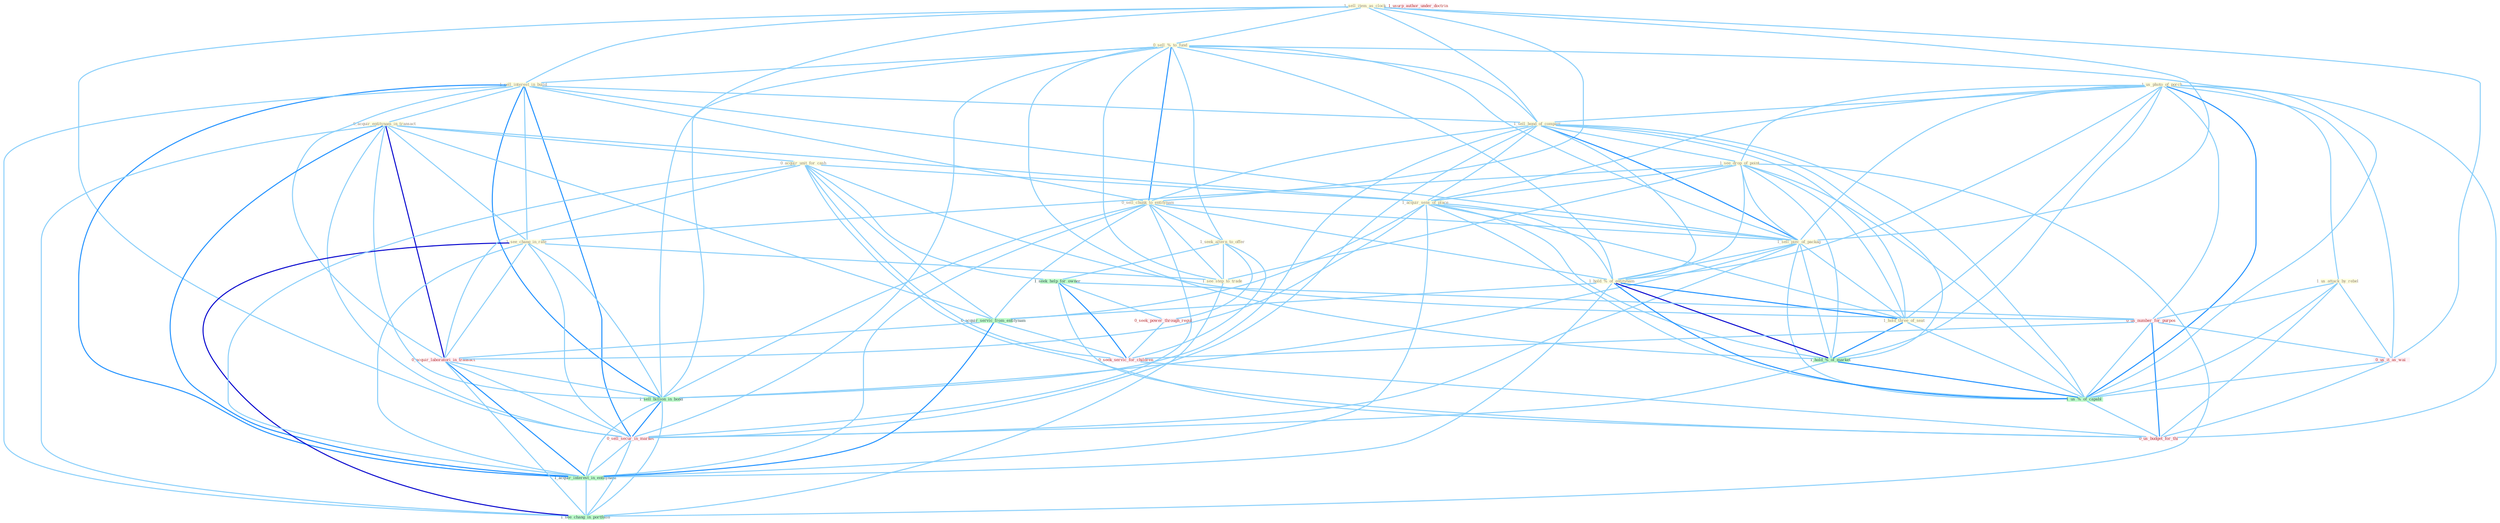 Graph G{ 
    node
    [shape=polygon,style=filled,width=.5,height=.06,color="#BDFCC9",fixedsize=true,fontsize=4,
    fontcolor="#2f4f4f"];
    {node
    [color="#ffffe0", fontcolor="#8b7d6b"] "1_sell_item_as_clock " "1_us_photo_of_porch " "0_sell_%_to_fund " "1_us_attack_by_rebel " "1_sell_interest_in_build " "0_acquir_entitynam_in_transact " "1_sell_bond_of_compani " "1_see_drop_of_point " "1_see_chang_in_rate " "0_sell_chunk_to_entitynam " "0_acquir_unit_for_cash " "1_acquir_sens_of_place " "1_sell_piec_of_packag " "1_seek_altern_to_offer " "1_see_step_to_trade " "1_hold_%_of_entitynam " "1_hold_three_of_seat "}
{node [color="#fff0f5", fontcolor="#b22222"] "0_seek_power_through_regul " "0_us_number_for_purpos " "0_acquir_laboratori_in_transact " "0_us_it_as_wai " "1_usurp_author_under_doctrin " "0_sell_secur_in_market " "0_seek_servic_for_children " "0_us_budget_for_thi "}
edge [color="#B0E2FF"];

	"1_sell_item_as_clock " -- "0_sell_%_to_fund " [w="1", color="#87cefa" ];
	"1_sell_item_as_clock " -- "1_sell_interest_in_build " [w="1", color="#87cefa" ];
	"1_sell_item_as_clock " -- "1_sell_bond_of_compani " [w="1", color="#87cefa" ];
	"1_sell_item_as_clock " -- "0_sell_chunk_to_entitynam " [w="1", color="#87cefa" ];
	"1_sell_item_as_clock " -- "1_sell_piec_of_packag " [w="1", color="#87cefa" ];
	"1_sell_item_as_clock " -- "1_sell_billion_in_bond " [w="1", color="#87cefa" ];
	"1_sell_item_as_clock " -- "0_us_it_as_wai " [w="1", color="#87cefa" ];
	"1_sell_item_as_clock " -- "0_sell_secur_in_market " [w="1", color="#87cefa" ];
	"1_us_photo_of_porch " -- "1_us_attack_by_rebel " [w="1", color="#87cefa" ];
	"1_us_photo_of_porch " -- "1_sell_bond_of_compani " [w="1", color="#87cefa" ];
	"1_us_photo_of_porch " -- "1_see_drop_of_point " [w="1", color="#87cefa" ];
	"1_us_photo_of_porch " -- "1_acquir_sens_of_place " [w="1", color="#87cefa" ];
	"1_us_photo_of_porch " -- "1_sell_piec_of_packag " [w="1", color="#87cefa" ];
	"1_us_photo_of_porch " -- "1_hold_%_of_entitynam " [w="1", color="#87cefa" ];
	"1_us_photo_of_porch " -- "1_hold_three_of_seat " [w="1", color="#87cefa" ];
	"1_us_photo_of_porch " -- "1_hold_%_of_market " [w="1", color="#87cefa" ];
	"1_us_photo_of_porch " -- "0_us_number_for_purpos " [w="1", color="#87cefa" ];
	"1_us_photo_of_porch " -- "0_us_it_as_wai " [w="1", color="#87cefa" ];
	"1_us_photo_of_porch " -- "1_us_%_of_capabl " [w="2", color="#1e90ff" , len=0.8];
	"1_us_photo_of_porch " -- "0_us_budget_for_thi " [w="1", color="#87cefa" ];
	"0_sell_%_to_fund " -- "1_sell_interest_in_build " [w="1", color="#87cefa" ];
	"0_sell_%_to_fund " -- "1_sell_bond_of_compani " [w="1", color="#87cefa" ];
	"0_sell_%_to_fund " -- "0_sell_chunk_to_entitynam " [w="2", color="#1e90ff" , len=0.8];
	"0_sell_%_to_fund " -- "1_sell_piec_of_packag " [w="1", color="#87cefa" ];
	"0_sell_%_to_fund " -- "1_seek_altern_to_offer " [w="1", color="#87cefa" ];
	"0_sell_%_to_fund " -- "1_see_step_to_trade " [w="1", color="#87cefa" ];
	"0_sell_%_to_fund " -- "1_hold_%_of_entitynam " [w="1", color="#87cefa" ];
	"0_sell_%_to_fund " -- "1_hold_%_of_market " [w="1", color="#87cefa" ];
	"0_sell_%_to_fund " -- "1_sell_billion_in_bond " [w="1", color="#87cefa" ];
	"0_sell_%_to_fund " -- "1_us_%_of_capabl " [w="1", color="#87cefa" ];
	"0_sell_%_to_fund " -- "0_sell_secur_in_market " [w="1", color="#87cefa" ];
	"1_us_attack_by_rebel " -- "0_us_number_for_purpos " [w="1", color="#87cefa" ];
	"1_us_attack_by_rebel " -- "0_us_it_as_wai " [w="1", color="#87cefa" ];
	"1_us_attack_by_rebel " -- "1_us_%_of_capabl " [w="1", color="#87cefa" ];
	"1_us_attack_by_rebel " -- "0_us_budget_for_thi " [w="1", color="#87cefa" ];
	"1_sell_interest_in_build " -- "0_acquir_entitynam_in_transact " [w="1", color="#87cefa" ];
	"1_sell_interest_in_build " -- "1_sell_bond_of_compani " [w="1", color="#87cefa" ];
	"1_sell_interest_in_build " -- "1_see_chang_in_rate " [w="1", color="#87cefa" ];
	"1_sell_interest_in_build " -- "0_sell_chunk_to_entitynam " [w="1", color="#87cefa" ];
	"1_sell_interest_in_build " -- "1_sell_piec_of_packag " [w="1", color="#87cefa" ];
	"1_sell_interest_in_build " -- "0_acquir_laboratori_in_transact " [w="1", color="#87cefa" ];
	"1_sell_interest_in_build " -- "1_sell_billion_in_bond " [w="2", color="#1e90ff" , len=0.8];
	"1_sell_interest_in_build " -- "0_sell_secur_in_market " [w="2", color="#1e90ff" , len=0.8];
	"1_sell_interest_in_build " -- "1_acquir_interest_in_entitynam " [w="2", color="#1e90ff" , len=0.8];
	"1_sell_interest_in_build " -- "1_see_chang_in_portfolio " [w="1", color="#87cefa" ];
	"0_acquir_entitynam_in_transact " -- "1_see_chang_in_rate " [w="1", color="#87cefa" ];
	"0_acquir_entitynam_in_transact " -- "0_acquir_unit_for_cash " [w="1", color="#87cefa" ];
	"0_acquir_entitynam_in_transact " -- "1_acquir_sens_of_place " [w="1", color="#87cefa" ];
	"0_acquir_entitynam_in_transact " -- "0_acquir_servic_from_entitynam " [w="1", color="#87cefa" ];
	"0_acquir_entitynam_in_transact " -- "0_acquir_laboratori_in_transact " [w="3", color="#0000cd" , len=0.6];
	"0_acquir_entitynam_in_transact " -- "1_sell_billion_in_bond " [w="1", color="#87cefa" ];
	"0_acquir_entitynam_in_transact " -- "0_sell_secur_in_market " [w="1", color="#87cefa" ];
	"0_acquir_entitynam_in_transact " -- "1_acquir_interest_in_entitynam " [w="2", color="#1e90ff" , len=0.8];
	"0_acquir_entitynam_in_transact " -- "1_see_chang_in_portfolio " [w="1", color="#87cefa" ];
	"1_sell_bond_of_compani " -- "1_see_drop_of_point " [w="1", color="#87cefa" ];
	"1_sell_bond_of_compani " -- "0_sell_chunk_to_entitynam " [w="1", color="#87cefa" ];
	"1_sell_bond_of_compani " -- "1_acquir_sens_of_place " [w="1", color="#87cefa" ];
	"1_sell_bond_of_compani " -- "1_sell_piec_of_packag " [w="2", color="#1e90ff" , len=0.8];
	"1_sell_bond_of_compani " -- "1_hold_%_of_entitynam " [w="1", color="#87cefa" ];
	"1_sell_bond_of_compani " -- "1_hold_three_of_seat " [w="1", color="#87cefa" ];
	"1_sell_bond_of_compani " -- "1_hold_%_of_market " [w="1", color="#87cefa" ];
	"1_sell_bond_of_compani " -- "1_sell_billion_in_bond " [w="1", color="#87cefa" ];
	"1_sell_bond_of_compani " -- "1_us_%_of_capabl " [w="1", color="#87cefa" ];
	"1_sell_bond_of_compani " -- "0_sell_secur_in_market " [w="1", color="#87cefa" ];
	"1_see_drop_of_point " -- "1_see_chang_in_rate " [w="1", color="#87cefa" ];
	"1_see_drop_of_point " -- "1_acquir_sens_of_place " [w="1", color="#87cefa" ];
	"1_see_drop_of_point " -- "1_sell_piec_of_packag " [w="1", color="#87cefa" ];
	"1_see_drop_of_point " -- "1_see_step_to_trade " [w="1", color="#87cefa" ];
	"1_see_drop_of_point " -- "1_hold_%_of_entitynam " [w="1", color="#87cefa" ];
	"1_see_drop_of_point " -- "1_hold_three_of_seat " [w="1", color="#87cefa" ];
	"1_see_drop_of_point " -- "1_hold_%_of_market " [w="1", color="#87cefa" ];
	"1_see_drop_of_point " -- "1_us_%_of_capabl " [w="1", color="#87cefa" ];
	"1_see_drop_of_point " -- "1_see_chang_in_portfolio " [w="1", color="#87cefa" ];
	"1_see_chang_in_rate " -- "1_see_step_to_trade " [w="1", color="#87cefa" ];
	"1_see_chang_in_rate " -- "0_acquir_laboratori_in_transact " [w="1", color="#87cefa" ];
	"1_see_chang_in_rate " -- "1_sell_billion_in_bond " [w="1", color="#87cefa" ];
	"1_see_chang_in_rate " -- "0_sell_secur_in_market " [w="1", color="#87cefa" ];
	"1_see_chang_in_rate " -- "1_acquir_interest_in_entitynam " [w="1", color="#87cefa" ];
	"1_see_chang_in_rate " -- "1_see_chang_in_portfolio " [w="3", color="#0000cd" , len=0.6];
	"0_sell_chunk_to_entitynam " -- "1_sell_piec_of_packag " [w="1", color="#87cefa" ];
	"0_sell_chunk_to_entitynam " -- "1_seek_altern_to_offer " [w="1", color="#87cefa" ];
	"0_sell_chunk_to_entitynam " -- "1_see_step_to_trade " [w="1", color="#87cefa" ];
	"0_sell_chunk_to_entitynam " -- "1_hold_%_of_entitynam " [w="1", color="#87cefa" ];
	"0_sell_chunk_to_entitynam " -- "0_acquir_servic_from_entitynam " [w="1", color="#87cefa" ];
	"0_sell_chunk_to_entitynam " -- "1_sell_billion_in_bond " [w="1", color="#87cefa" ];
	"0_sell_chunk_to_entitynam " -- "0_sell_secur_in_market " [w="1", color="#87cefa" ];
	"0_sell_chunk_to_entitynam " -- "1_acquir_interest_in_entitynam " [w="1", color="#87cefa" ];
	"0_acquir_unit_for_cash " -- "1_acquir_sens_of_place " [w="1", color="#87cefa" ];
	"0_acquir_unit_for_cash " -- "1_seek_help_for_owner " [w="1", color="#87cefa" ];
	"0_acquir_unit_for_cash " -- "0_acquir_servic_from_entitynam " [w="1", color="#87cefa" ];
	"0_acquir_unit_for_cash " -- "0_us_number_for_purpos " [w="1", color="#87cefa" ];
	"0_acquir_unit_for_cash " -- "0_acquir_laboratori_in_transact " [w="1", color="#87cefa" ];
	"0_acquir_unit_for_cash " -- "1_acquir_interest_in_entitynam " [w="1", color="#87cefa" ];
	"0_acquir_unit_for_cash " -- "0_seek_servic_for_children " [w="1", color="#87cefa" ];
	"0_acquir_unit_for_cash " -- "0_us_budget_for_thi " [w="1", color="#87cefa" ];
	"1_acquir_sens_of_place " -- "1_sell_piec_of_packag " [w="1", color="#87cefa" ];
	"1_acquir_sens_of_place " -- "1_hold_%_of_entitynam " [w="1", color="#87cefa" ];
	"1_acquir_sens_of_place " -- "1_hold_three_of_seat " [w="1", color="#87cefa" ];
	"1_acquir_sens_of_place " -- "0_acquir_servic_from_entitynam " [w="1", color="#87cefa" ];
	"1_acquir_sens_of_place " -- "1_hold_%_of_market " [w="1", color="#87cefa" ];
	"1_acquir_sens_of_place " -- "0_acquir_laboratori_in_transact " [w="1", color="#87cefa" ];
	"1_acquir_sens_of_place " -- "1_us_%_of_capabl " [w="1", color="#87cefa" ];
	"1_acquir_sens_of_place " -- "1_acquir_interest_in_entitynam " [w="1", color="#87cefa" ];
	"1_sell_piec_of_packag " -- "1_hold_%_of_entitynam " [w="1", color="#87cefa" ];
	"1_sell_piec_of_packag " -- "1_hold_three_of_seat " [w="1", color="#87cefa" ];
	"1_sell_piec_of_packag " -- "1_hold_%_of_market " [w="1", color="#87cefa" ];
	"1_sell_piec_of_packag " -- "1_sell_billion_in_bond " [w="1", color="#87cefa" ];
	"1_sell_piec_of_packag " -- "1_us_%_of_capabl " [w="1", color="#87cefa" ];
	"1_sell_piec_of_packag " -- "0_sell_secur_in_market " [w="1", color="#87cefa" ];
	"1_seek_altern_to_offer " -- "1_see_step_to_trade " [w="1", color="#87cefa" ];
	"1_seek_altern_to_offer " -- "1_seek_help_for_owner " [w="1", color="#87cefa" ];
	"1_seek_altern_to_offer " -- "0_seek_power_through_regul " [w="1", color="#87cefa" ];
	"1_seek_altern_to_offer " -- "0_seek_servic_for_children " [w="1", color="#87cefa" ];
	"1_see_step_to_trade " -- "1_see_chang_in_portfolio " [w="1", color="#87cefa" ];
	"1_hold_%_of_entitynam " -- "1_hold_three_of_seat " [w="2", color="#1e90ff" , len=0.8];
	"1_hold_%_of_entitynam " -- "0_acquir_servic_from_entitynam " [w="1", color="#87cefa" ];
	"1_hold_%_of_entitynam " -- "1_hold_%_of_market " [w="3", color="#0000cd" , len=0.6];
	"1_hold_%_of_entitynam " -- "1_us_%_of_capabl " [w="2", color="#1e90ff" , len=0.8];
	"1_hold_%_of_entitynam " -- "1_acquir_interest_in_entitynam " [w="1", color="#87cefa" ];
	"1_hold_three_of_seat " -- "1_hold_%_of_market " [w="2", color="#1e90ff" , len=0.8];
	"1_hold_three_of_seat " -- "1_us_%_of_capabl " [w="1", color="#87cefa" ];
	"1_seek_help_for_owner " -- "0_seek_power_through_regul " [w="1", color="#87cefa" ];
	"1_seek_help_for_owner " -- "0_us_number_for_purpos " [w="1", color="#87cefa" ];
	"1_seek_help_for_owner " -- "0_seek_servic_for_children " [w="2", color="#1e90ff" , len=0.8];
	"1_seek_help_for_owner " -- "0_us_budget_for_thi " [w="1", color="#87cefa" ];
	"0_acquir_servic_from_entitynam " -- "0_acquir_laboratori_in_transact " [w="1", color="#87cefa" ];
	"0_acquir_servic_from_entitynam " -- "1_acquir_interest_in_entitynam " [w="2", color="#1e90ff" , len=0.8];
	"0_acquir_servic_from_entitynam " -- "0_seek_servic_for_children " [w="1", color="#87cefa" ];
	"1_hold_%_of_market " -- "1_us_%_of_capabl " [w="2", color="#1e90ff" , len=0.8];
	"1_hold_%_of_market " -- "0_sell_secur_in_market " [w="1", color="#87cefa" ];
	"0_seek_power_through_regul " -- "0_seek_servic_for_children " [w="1", color="#87cefa" ];
	"0_us_number_for_purpos " -- "0_us_it_as_wai " [w="1", color="#87cefa" ];
	"0_us_number_for_purpos " -- "1_us_%_of_capabl " [w="1", color="#87cefa" ];
	"0_us_number_for_purpos " -- "0_seek_servic_for_children " [w="1", color="#87cefa" ];
	"0_us_number_for_purpos " -- "0_us_budget_for_thi " [w="2", color="#1e90ff" , len=0.8];
	"0_acquir_laboratori_in_transact " -- "1_sell_billion_in_bond " [w="1", color="#87cefa" ];
	"0_acquir_laboratori_in_transact " -- "0_sell_secur_in_market " [w="1", color="#87cefa" ];
	"0_acquir_laboratori_in_transact " -- "1_acquir_interest_in_entitynam " [w="2", color="#1e90ff" , len=0.8];
	"0_acquir_laboratori_in_transact " -- "1_see_chang_in_portfolio " [w="1", color="#87cefa" ];
	"1_sell_billion_in_bond " -- "0_sell_secur_in_market " [w="2", color="#1e90ff" , len=0.8];
	"1_sell_billion_in_bond " -- "1_acquir_interest_in_entitynam " [w="1", color="#87cefa" ];
	"1_sell_billion_in_bond " -- "1_see_chang_in_portfolio " [w="1", color="#87cefa" ];
	"0_us_it_as_wai " -- "1_us_%_of_capabl " [w="1", color="#87cefa" ];
	"0_us_it_as_wai " -- "0_us_budget_for_thi " [w="1", color="#87cefa" ];
	"1_us_%_of_capabl " -- "0_us_budget_for_thi " [w="1", color="#87cefa" ];
	"0_sell_secur_in_market " -- "1_acquir_interest_in_entitynam " [w="1", color="#87cefa" ];
	"0_sell_secur_in_market " -- "1_see_chang_in_portfolio " [w="1", color="#87cefa" ];
	"1_acquir_interest_in_entitynam " -- "1_see_chang_in_portfolio " [w="1", color="#87cefa" ];
	"0_seek_servic_for_children " -- "0_us_budget_for_thi " [w="1", color="#87cefa" ];
}